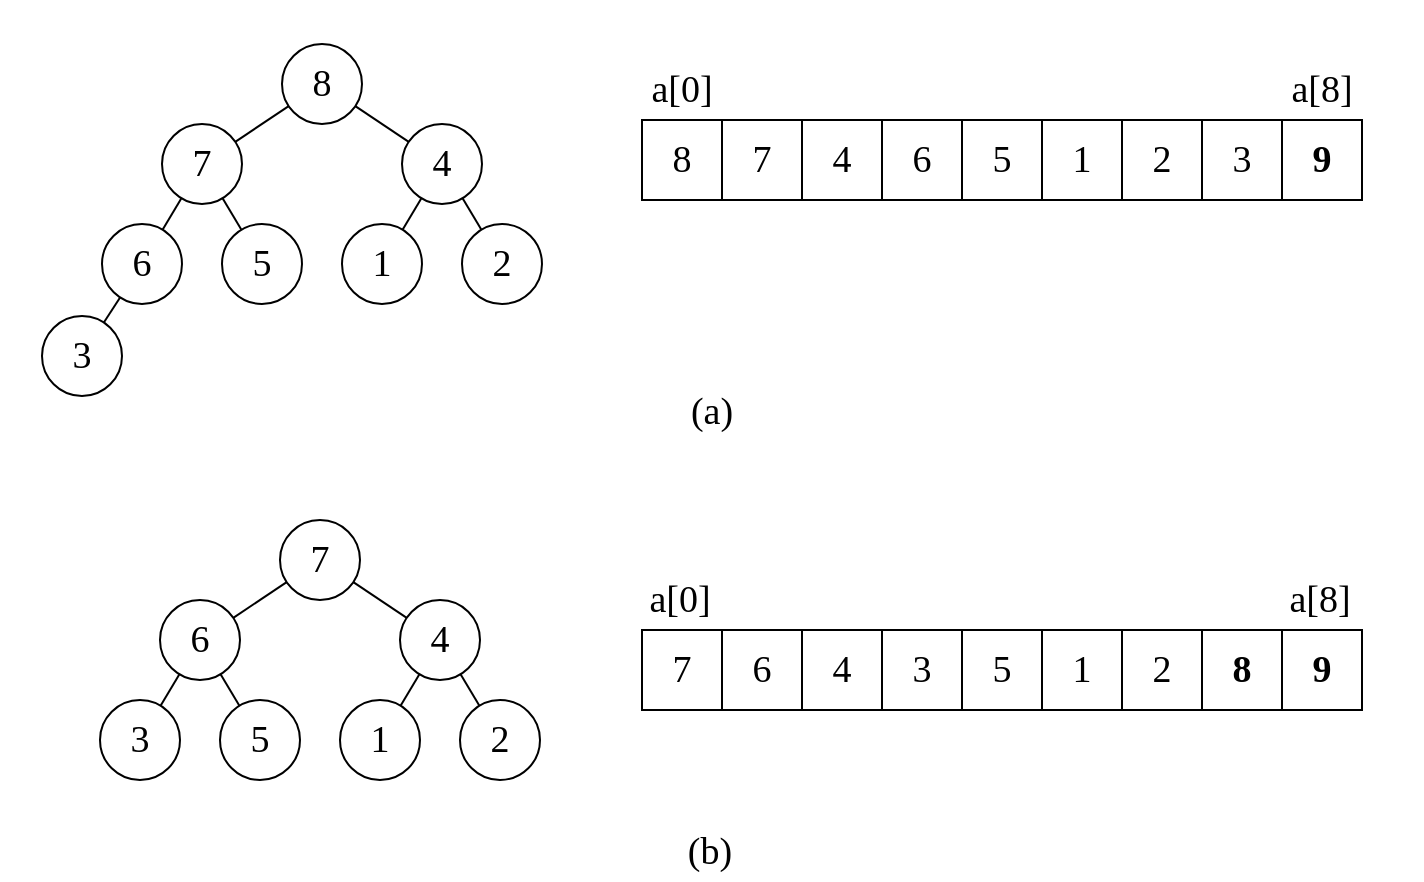 <mxfile>
    <diagram name="第 1 页" id="pViOczzthZijgpjVrPlM">
        <mxGraphModel dx="1220" dy="794" grid="1" gridSize="10" guides="1" tooltips="1" connect="1" arrows="1" fold="1" page="1" pageScale="1" pageWidth="827" pageHeight="1169" math="0" shadow="0">
            <root>
                <mxCell id="0"/>
                <mxCell id="1" parent="0"/>
                <mxCell id="6" value="&lt;font style=&quot;font-size: 19px;&quot; face=&quot;Times New Roman&quot;&gt;(a)&lt;/font&gt;" style="rounded=0;whiteSpace=wrap;html=1;container=1;verticalAlign=bottom;strokeColor=none;fillColor=none;" vertex="1" parent="1">
                    <mxGeometry x="60.0" y="250" width="710" height="220" as="geometry">
                        <mxRectangle x="177" y="190" width="50" height="40" as="alternateBounds"/>
                    </mxGeometry>
                </mxCell>
                <mxCell id="7" value="" style="group" vertex="1" connectable="0" parent="6">
                    <mxGeometry x="20.0" y="22" width="670.0" height="176" as="geometry"/>
                </mxCell>
                <mxCell id="2" value="" style="group" vertex="1" connectable="0" parent="7">
                    <mxGeometry width="250" height="176" as="geometry"/>
                </mxCell>
                <mxCell id="1-Y5DaHRuDD5FXIdI6mk-96" value="8" style="ellipse;whiteSpace=wrap;html=1;fontFamily=Times New Roman;fontSize=19;fillColor=none;strokeColor=default;" parent="2" vertex="1">
                    <mxGeometry x="120" width="40" height="40" as="geometry"/>
                </mxCell>
                <mxCell id="1-Y5DaHRuDD5FXIdI6mk-99" value="7" style="ellipse;whiteSpace=wrap;html=1;fontFamily=Times New Roman;fontSize=19;fillColor=none;strokeColor=default;" parent="2" vertex="1">
                    <mxGeometry x="60" y="40" width="40" height="40" as="geometry"/>
                </mxCell>
                <mxCell id="1-Y5DaHRuDD5FXIdI6mk-94" style="rounded=0;orthogonalLoop=1;jettySize=auto;html=1;endArrow=none;endFill=0;strokeColor=default;" parent="2" source="1-Y5DaHRuDD5FXIdI6mk-96" target="1-Y5DaHRuDD5FXIdI6mk-99" edge="1">
                    <mxGeometry relative="1" as="geometry"/>
                </mxCell>
                <mxCell id="1-Y5DaHRuDD5FXIdI6mk-102" value="4" style="ellipse;whiteSpace=wrap;html=1;fontFamily=Times New Roman;fontSize=19;fillColor=none;strokeColor=default;" parent="2" vertex="1">
                    <mxGeometry x="180" y="40" width="40" height="40" as="geometry"/>
                </mxCell>
                <mxCell id="1-Y5DaHRuDD5FXIdI6mk-95" style="edgeStyle=none;shape=connector;rounded=0;orthogonalLoop=1;jettySize=auto;html=1;labelBackgroundColor=default;strokeColor=default;align=center;verticalAlign=middle;fontFamily=Helvetica;fontSize=11;fontColor=default;endArrow=none;endFill=0;" parent="2" source="1-Y5DaHRuDD5FXIdI6mk-96" target="1-Y5DaHRuDD5FXIdI6mk-102" edge="1">
                    <mxGeometry relative="1" as="geometry"/>
                </mxCell>
                <mxCell id="1-Y5DaHRuDD5FXIdI6mk-103" value="5" style="ellipse;whiteSpace=wrap;html=1;fontFamily=Times New Roman;fontSize=19;fillColor=none;strokeColor=default;" parent="2" vertex="1">
                    <mxGeometry x="90" y="90" width="40" height="40" as="geometry"/>
                </mxCell>
                <mxCell id="1-Y5DaHRuDD5FXIdI6mk-98" style="edgeStyle=none;shape=connector;rounded=0;orthogonalLoop=1;jettySize=auto;html=1;labelBackgroundColor=default;strokeColor=default;align=center;verticalAlign=middle;fontFamily=Helvetica;fontSize=11;fontColor=default;endArrow=none;endFill=0;" parent="2" source="1-Y5DaHRuDD5FXIdI6mk-99" target="1-Y5DaHRuDD5FXIdI6mk-103" edge="1">
                    <mxGeometry relative="1" as="geometry"/>
                </mxCell>
                <mxCell id="1-Y5DaHRuDD5FXIdI6mk-104" value="1" style="ellipse;whiteSpace=wrap;html=1;fontFamily=Times New Roman;fontSize=19;fillColor=none;strokeColor=default;" parent="2" vertex="1">
                    <mxGeometry x="150" y="90" width="40" height="40" as="geometry"/>
                </mxCell>
                <mxCell id="1-Y5DaHRuDD5FXIdI6mk-100" style="edgeStyle=none;shape=connector;rounded=0;orthogonalLoop=1;jettySize=auto;html=1;labelBackgroundColor=default;strokeColor=default;align=center;verticalAlign=middle;fontFamily=Helvetica;fontSize=11;fontColor=default;endArrow=none;endFill=0;" parent="2" source="1-Y5DaHRuDD5FXIdI6mk-102" target="1-Y5DaHRuDD5FXIdI6mk-104" edge="1">
                    <mxGeometry relative="1" as="geometry"/>
                </mxCell>
                <mxCell id="1-Y5DaHRuDD5FXIdI6mk-107" value="6" style="ellipse;whiteSpace=wrap;html=1;fontFamily=Times New Roman;fontSize=19;fillColor=none;strokeColor=default;" parent="2" vertex="1">
                    <mxGeometry x="30" y="90" width="40" height="40" as="geometry"/>
                </mxCell>
                <mxCell id="1-Y5DaHRuDD5FXIdI6mk-97" style="edgeStyle=none;shape=connector;rounded=0;orthogonalLoop=1;jettySize=auto;html=1;labelBackgroundColor=default;strokeColor=default;align=center;verticalAlign=middle;fontFamily=Helvetica;fontSize=11;fontColor=default;endArrow=none;endFill=0;" parent="2" source="1-Y5DaHRuDD5FXIdI6mk-99" target="1-Y5DaHRuDD5FXIdI6mk-107" edge="1">
                    <mxGeometry relative="1" as="geometry"/>
                </mxCell>
                <mxCell id="1-Y5DaHRuDD5FXIdI6mk-108" value="2" style="ellipse;whiteSpace=wrap;html=1;fontFamily=Times New Roman;fontSize=19;fillColor=none;strokeColor=default;" parent="2" vertex="1">
                    <mxGeometry x="210" y="90" width="40" height="40" as="geometry"/>
                </mxCell>
                <mxCell id="1-Y5DaHRuDD5FXIdI6mk-101" style="edgeStyle=none;shape=connector;rounded=0;orthogonalLoop=1;jettySize=auto;html=1;labelBackgroundColor=default;strokeColor=default;align=center;verticalAlign=middle;fontFamily=Helvetica;fontSize=11;fontColor=default;endArrow=none;endFill=0;" parent="2" source="1-Y5DaHRuDD5FXIdI6mk-102" target="1-Y5DaHRuDD5FXIdI6mk-108" edge="1">
                    <mxGeometry relative="1" as="geometry"/>
                </mxCell>
                <mxCell id="1-Y5DaHRuDD5FXIdI6mk-109" value="3" style="ellipse;whiteSpace=wrap;html=1;fontFamily=Times New Roman;fontSize=19;fillColor=none;strokeColor=default;" parent="2" vertex="1">
                    <mxGeometry y="136" width="40" height="40" as="geometry"/>
                </mxCell>
                <mxCell id="1-Y5DaHRuDD5FXIdI6mk-105" style="edgeStyle=none;shape=connector;rounded=0;orthogonalLoop=1;jettySize=auto;html=1;labelBackgroundColor=default;strokeColor=default;align=center;verticalAlign=middle;fontFamily=Helvetica;fontSize=11;fontColor=default;endArrow=none;endFill=0;" parent="2" source="1-Y5DaHRuDD5FXIdI6mk-107" target="1-Y5DaHRuDD5FXIdI6mk-109" edge="1">
                    <mxGeometry relative="1" as="geometry"/>
                </mxCell>
                <mxCell id="4" value="" style="group" vertex="1" connectable="0" parent="7">
                    <mxGeometry x="290.0" y="8" width="380" height="70" as="geometry"/>
                </mxCell>
                <mxCell id="1-Y5DaHRuDD5FXIdI6mk-111" value="" style="group" parent="4" vertex="1" connectable="0">
                    <mxGeometry x="10" y="30" width="120" height="40" as="geometry"/>
                </mxCell>
                <mxCell id="1-Y5DaHRuDD5FXIdI6mk-112" value="&lt;font face=&quot;Times New Roman&quot;&gt;&lt;span style=&quot;font-size: 19px;&quot;&gt;8&lt;/span&gt;&lt;/font&gt;" style="whiteSpace=wrap;html=1;aspect=fixed;" parent="1-Y5DaHRuDD5FXIdI6mk-111" vertex="1">
                    <mxGeometry width="40" height="40" as="geometry"/>
                </mxCell>
                <mxCell id="1-Y5DaHRuDD5FXIdI6mk-113" value="&lt;font face=&quot;Times New Roman&quot;&gt;&lt;span style=&quot;font-size: 19px;&quot;&gt;4&lt;/span&gt;&lt;/font&gt;" style="whiteSpace=wrap;html=1;aspect=fixed;" parent="1-Y5DaHRuDD5FXIdI6mk-111" vertex="1">
                    <mxGeometry x="80" width="40" height="40" as="geometry"/>
                </mxCell>
                <mxCell id="1-Y5DaHRuDD5FXIdI6mk-114" value="&lt;font face=&quot;Times New Roman&quot;&gt;&lt;span style=&quot;font-size: 19px;&quot;&gt;7&lt;/span&gt;&lt;/font&gt;" style="whiteSpace=wrap;html=1;aspect=fixed;" parent="1-Y5DaHRuDD5FXIdI6mk-111" vertex="1">
                    <mxGeometry x="40" width="40" height="40" as="geometry"/>
                </mxCell>
                <mxCell id="1-Y5DaHRuDD5FXIdI6mk-115" value="" style="group" parent="4" vertex="1" connectable="0">
                    <mxGeometry x="250" y="30" width="120" height="40" as="geometry"/>
                </mxCell>
                <mxCell id="1-Y5DaHRuDD5FXIdI6mk-116" value="&lt;font face=&quot;Times New Roman&quot;&gt;&lt;span style=&quot;font-size: 19px;&quot;&gt;2&lt;/span&gt;&lt;/font&gt;" style="whiteSpace=wrap;html=1;aspect=fixed;" parent="1-Y5DaHRuDD5FXIdI6mk-115" vertex="1">
                    <mxGeometry width="40" height="40" as="geometry"/>
                </mxCell>
                <mxCell id="1-Y5DaHRuDD5FXIdI6mk-117" value="&lt;font face=&quot;Times New Roman&quot;&gt;&lt;span style=&quot;font-size: 19px;&quot;&gt;&lt;b&gt;9&lt;/b&gt;&lt;/span&gt;&lt;/font&gt;" style="whiteSpace=wrap;html=1;aspect=fixed;" parent="1-Y5DaHRuDD5FXIdI6mk-115" vertex="1">
                    <mxGeometry x="80" width="40" height="40" as="geometry"/>
                </mxCell>
                <mxCell id="1-Y5DaHRuDD5FXIdI6mk-118" value="&lt;font face=&quot;Times New Roman&quot;&gt;&lt;span style=&quot;font-size: 19px;&quot;&gt;3&lt;/span&gt;&lt;/font&gt;" style="whiteSpace=wrap;html=1;aspect=fixed;" parent="1-Y5DaHRuDD5FXIdI6mk-115" vertex="1">
                    <mxGeometry x="40" width="40" height="40" as="geometry"/>
                </mxCell>
                <mxCell id="1-Y5DaHRuDD5FXIdI6mk-119" value="" style="group" parent="4" vertex="1" connectable="0">
                    <mxGeometry x="130" y="30" width="120" height="40" as="geometry"/>
                </mxCell>
                <mxCell id="1-Y5DaHRuDD5FXIdI6mk-120" value="&lt;font face=&quot;Times New Roman&quot;&gt;&lt;span style=&quot;font-size: 19px;&quot;&gt;6&lt;/span&gt;&lt;/font&gt;" style="whiteSpace=wrap;html=1;aspect=fixed;" parent="1-Y5DaHRuDD5FXIdI6mk-119" vertex="1">
                    <mxGeometry width="40" height="40" as="geometry"/>
                </mxCell>
                <mxCell id="1-Y5DaHRuDD5FXIdI6mk-121" value="&lt;font face=&quot;Times New Roman&quot;&gt;&lt;span style=&quot;font-size: 19px;&quot;&gt;1&lt;/span&gt;&lt;/font&gt;" style="whiteSpace=wrap;html=1;aspect=fixed;" parent="1-Y5DaHRuDD5FXIdI6mk-119" vertex="1">
                    <mxGeometry x="80" width="40" height="40" as="geometry"/>
                </mxCell>
                <mxCell id="1-Y5DaHRuDD5FXIdI6mk-122" value="&lt;font face=&quot;Times New Roman&quot;&gt;&lt;span style=&quot;font-size: 19px;&quot;&gt;5&lt;/span&gt;&lt;/font&gt;" style="whiteSpace=wrap;html=1;aspect=fixed;" parent="1-Y5DaHRuDD5FXIdI6mk-119" vertex="1">
                    <mxGeometry x="40" width="40" height="40" as="geometry"/>
                </mxCell>
                <mxCell id="1-Y5DaHRuDD5FXIdI6mk-123" value="&lt;span style=&quot;font-size: 19px;&quot;&gt;a[0]&lt;/span&gt;" style="text;html=1;strokeColor=none;fillColor=none;align=center;verticalAlign=middle;whiteSpace=wrap;rounded=0;fontSize=11;fontFamily=Times New Roman;fontColor=default;" parent="4" vertex="1">
                    <mxGeometry width="60" height="30" as="geometry"/>
                </mxCell>
                <mxCell id="1-Y5DaHRuDD5FXIdI6mk-124" value="&lt;span style=&quot;font-size: 19px;&quot;&gt;a[8]&lt;/span&gt;" style="text;html=1;strokeColor=none;fillColor=none;align=center;verticalAlign=middle;whiteSpace=wrap;rounded=0;fontSize=11;fontFamily=Times New Roman;fontColor=default;" parent="4" vertex="1">
                    <mxGeometry x="320" width="60" height="30" as="geometry"/>
                </mxCell>
                <mxCell id="8" value="&lt;font style=&quot;font-size: 19px;&quot; face=&quot;Times New Roman&quot;&gt;(b)&lt;/font&gt;" style="rounded=0;whiteSpace=wrap;html=1;container=1;verticalAlign=bottom;strokeColor=none;fillColor=none;" vertex="1" parent="1">
                    <mxGeometry x="59.0" y="470" width="710" height="220" as="geometry">
                        <mxRectangle x="177" y="190" width="50" height="40" as="alternateBounds"/>
                    </mxGeometry>
                </mxCell>
                <mxCell id="41" value="" style="group" vertex="1" connectable="0" parent="8">
                    <mxGeometry x="50.0" y="40" width="660.0" height="140" as="geometry"/>
                </mxCell>
                <mxCell id="3" value="" style="group" vertex="1" connectable="0" parent="41">
                    <mxGeometry width="220" height="130" as="geometry"/>
                </mxCell>
                <mxCell id="1-Y5DaHRuDD5FXIdI6mk-127" value="7" style="ellipse;whiteSpace=wrap;html=1;fontFamily=Times New Roman;fontSize=19;fillColor=none;strokeColor=default;" parent="3" vertex="1">
                    <mxGeometry x="90" width="40" height="40" as="geometry"/>
                </mxCell>
                <mxCell id="1-Y5DaHRuDD5FXIdI6mk-130" value="6" style="ellipse;whiteSpace=wrap;html=1;fontFamily=Times New Roman;fontSize=19;fillColor=none;strokeColor=default;" parent="3" vertex="1">
                    <mxGeometry x="30" y="40" width="40" height="40" as="geometry"/>
                </mxCell>
                <mxCell id="1-Y5DaHRuDD5FXIdI6mk-125" style="rounded=0;orthogonalLoop=1;jettySize=auto;html=1;endArrow=none;endFill=0;strokeColor=default;" parent="3" source="1-Y5DaHRuDD5FXIdI6mk-127" target="1-Y5DaHRuDD5FXIdI6mk-130" edge="1">
                    <mxGeometry relative="1" as="geometry"/>
                </mxCell>
                <mxCell id="1-Y5DaHRuDD5FXIdI6mk-133" value="4" style="ellipse;whiteSpace=wrap;html=1;fontFamily=Times New Roman;fontSize=19;fillColor=none;strokeColor=default;" parent="3" vertex="1">
                    <mxGeometry x="150" y="40" width="40" height="40" as="geometry"/>
                </mxCell>
                <mxCell id="1-Y5DaHRuDD5FXIdI6mk-126" style="edgeStyle=none;shape=connector;rounded=0;orthogonalLoop=1;jettySize=auto;html=1;labelBackgroundColor=default;strokeColor=default;align=center;verticalAlign=middle;fontFamily=Helvetica;fontSize=11;fontColor=default;endArrow=none;endFill=0;" parent="3" source="1-Y5DaHRuDD5FXIdI6mk-127" target="1-Y5DaHRuDD5FXIdI6mk-133" edge="1">
                    <mxGeometry relative="1" as="geometry"/>
                </mxCell>
                <mxCell id="1-Y5DaHRuDD5FXIdI6mk-134" value="5" style="ellipse;whiteSpace=wrap;html=1;fontFamily=Times New Roman;fontSize=19;fillColor=none;strokeColor=default;" parent="3" vertex="1">
                    <mxGeometry x="60" y="90" width="40" height="40" as="geometry"/>
                </mxCell>
                <mxCell id="1-Y5DaHRuDD5FXIdI6mk-129" style="edgeStyle=none;shape=connector;rounded=0;orthogonalLoop=1;jettySize=auto;html=1;labelBackgroundColor=default;strokeColor=default;align=center;verticalAlign=middle;fontFamily=Helvetica;fontSize=11;fontColor=default;endArrow=none;endFill=0;" parent="3" source="1-Y5DaHRuDD5FXIdI6mk-130" target="1-Y5DaHRuDD5FXIdI6mk-134" edge="1">
                    <mxGeometry relative="1" as="geometry"/>
                </mxCell>
                <mxCell id="1-Y5DaHRuDD5FXIdI6mk-135" value="1" style="ellipse;whiteSpace=wrap;html=1;fontFamily=Times New Roman;fontSize=19;fillColor=none;strokeColor=default;" parent="3" vertex="1">
                    <mxGeometry x="120" y="90" width="40" height="40" as="geometry"/>
                </mxCell>
                <mxCell id="1-Y5DaHRuDD5FXIdI6mk-131" style="edgeStyle=none;shape=connector;rounded=0;orthogonalLoop=1;jettySize=auto;html=1;labelBackgroundColor=default;strokeColor=default;align=center;verticalAlign=middle;fontFamily=Helvetica;fontSize=11;fontColor=default;endArrow=none;endFill=0;" parent="3" source="1-Y5DaHRuDD5FXIdI6mk-133" target="1-Y5DaHRuDD5FXIdI6mk-135" edge="1">
                    <mxGeometry relative="1" as="geometry"/>
                </mxCell>
                <mxCell id="1-Y5DaHRuDD5FXIdI6mk-138" value="3" style="ellipse;whiteSpace=wrap;html=1;fontFamily=Times New Roman;fontSize=19;fillColor=none;strokeColor=default;" parent="3" vertex="1">
                    <mxGeometry y="90" width="40" height="40" as="geometry"/>
                </mxCell>
                <mxCell id="1-Y5DaHRuDD5FXIdI6mk-128" style="edgeStyle=none;shape=connector;rounded=0;orthogonalLoop=1;jettySize=auto;html=1;labelBackgroundColor=default;strokeColor=default;align=center;verticalAlign=middle;fontFamily=Helvetica;fontSize=11;fontColor=default;endArrow=none;endFill=0;" parent="3" source="1-Y5DaHRuDD5FXIdI6mk-130" target="1-Y5DaHRuDD5FXIdI6mk-138" edge="1">
                    <mxGeometry relative="1" as="geometry"/>
                </mxCell>
                <mxCell id="1-Y5DaHRuDD5FXIdI6mk-139" value="2" style="ellipse;whiteSpace=wrap;html=1;fontFamily=Times New Roman;fontSize=19;fillColor=none;strokeColor=default;" parent="3" vertex="1">
                    <mxGeometry x="180" y="90" width="40" height="40" as="geometry"/>
                </mxCell>
                <mxCell id="1-Y5DaHRuDD5FXIdI6mk-132" style="edgeStyle=none;shape=connector;rounded=0;orthogonalLoop=1;jettySize=auto;html=1;labelBackgroundColor=default;strokeColor=default;align=center;verticalAlign=middle;fontFamily=Helvetica;fontSize=11;fontColor=default;endArrow=none;endFill=0;" parent="3" source="1-Y5DaHRuDD5FXIdI6mk-133" target="1-Y5DaHRuDD5FXIdI6mk-139" edge="1">
                    <mxGeometry relative="1" as="geometry"/>
                </mxCell>
                <mxCell id="5" value="" style="group" vertex="1" connectable="0" parent="41">
                    <mxGeometry x="260.0" y="25" width="400" height="115" as="geometry"/>
                </mxCell>
                <mxCell id="1-Y5DaHRuDD5FXIdI6mk-142" value="" style="group" parent="5" vertex="1" connectable="0">
                    <mxGeometry x="11" y="30" width="120" height="40" as="geometry"/>
                </mxCell>
                <mxCell id="1-Y5DaHRuDD5FXIdI6mk-143" value="&lt;font face=&quot;Times New Roman&quot;&gt;&lt;span style=&quot;font-size: 19px;&quot;&gt;7&lt;/span&gt;&lt;/font&gt;" style="whiteSpace=wrap;html=1;aspect=fixed;" parent="1-Y5DaHRuDD5FXIdI6mk-142" vertex="1">
                    <mxGeometry width="40" height="40" as="geometry"/>
                </mxCell>
                <mxCell id="1-Y5DaHRuDD5FXIdI6mk-144" value="&lt;font face=&quot;Times New Roman&quot;&gt;&lt;span style=&quot;font-size: 19px;&quot;&gt;4&lt;/span&gt;&lt;/font&gt;" style="whiteSpace=wrap;html=1;aspect=fixed;" parent="1-Y5DaHRuDD5FXIdI6mk-142" vertex="1">
                    <mxGeometry x="80" width="40" height="40" as="geometry"/>
                </mxCell>
                <mxCell id="1-Y5DaHRuDD5FXIdI6mk-145" value="&lt;font face=&quot;Times New Roman&quot;&gt;&lt;span style=&quot;font-size: 19px;&quot;&gt;6&lt;/span&gt;&lt;/font&gt;" style="whiteSpace=wrap;html=1;aspect=fixed;" parent="1-Y5DaHRuDD5FXIdI6mk-142" vertex="1">
                    <mxGeometry x="40" width="40" height="40" as="geometry"/>
                </mxCell>
                <mxCell id="1-Y5DaHRuDD5FXIdI6mk-146" value="" style="group" parent="5" vertex="1" connectable="0">
                    <mxGeometry x="251" y="30" width="120" height="40" as="geometry"/>
                </mxCell>
                <mxCell id="1-Y5DaHRuDD5FXIdI6mk-147" value="&lt;font face=&quot;Times New Roman&quot;&gt;&lt;span style=&quot;font-size: 19px;&quot;&gt;2&lt;/span&gt;&lt;/font&gt;" style="whiteSpace=wrap;html=1;aspect=fixed;" parent="1-Y5DaHRuDD5FXIdI6mk-146" vertex="1">
                    <mxGeometry width="40" height="40" as="geometry"/>
                </mxCell>
                <mxCell id="1-Y5DaHRuDD5FXIdI6mk-148" value="&lt;font face=&quot;Times New Roman&quot;&gt;&lt;span style=&quot;font-size: 19px;&quot;&gt;&lt;b&gt;9&lt;/b&gt;&lt;/span&gt;&lt;/font&gt;" style="whiteSpace=wrap;html=1;aspect=fixed;" parent="1-Y5DaHRuDD5FXIdI6mk-146" vertex="1">
                    <mxGeometry x="80" width="40" height="40" as="geometry"/>
                </mxCell>
                <mxCell id="1-Y5DaHRuDD5FXIdI6mk-149" value="&lt;font face=&quot;Times New Roman&quot;&gt;&lt;span style=&quot;font-size: 19px;&quot;&gt;&lt;b&gt;8&lt;/b&gt;&lt;/span&gt;&lt;/font&gt;" style="whiteSpace=wrap;html=1;aspect=fixed;" parent="1-Y5DaHRuDD5FXIdI6mk-146" vertex="1">
                    <mxGeometry x="40" width="40" height="40" as="geometry"/>
                </mxCell>
                <mxCell id="1-Y5DaHRuDD5FXIdI6mk-150" value="" style="group" parent="5" vertex="1" connectable="0">
                    <mxGeometry x="131" y="30" width="120" height="40" as="geometry"/>
                </mxCell>
                <mxCell id="1-Y5DaHRuDD5FXIdI6mk-151" value="&lt;font face=&quot;Times New Roman&quot;&gt;&lt;span style=&quot;font-size: 19px;&quot;&gt;3&lt;/span&gt;&lt;/font&gt;" style="whiteSpace=wrap;html=1;aspect=fixed;" parent="1-Y5DaHRuDD5FXIdI6mk-150" vertex="1">
                    <mxGeometry width="40" height="40" as="geometry"/>
                </mxCell>
                <mxCell id="1-Y5DaHRuDD5FXIdI6mk-152" value="&lt;font face=&quot;Times New Roman&quot;&gt;&lt;span style=&quot;font-size: 19px;&quot;&gt;1&lt;/span&gt;&lt;/font&gt;" style="whiteSpace=wrap;html=1;aspect=fixed;" parent="1-Y5DaHRuDD5FXIdI6mk-150" vertex="1">
                    <mxGeometry x="80" width="40" height="40" as="geometry"/>
                </mxCell>
                <mxCell id="1-Y5DaHRuDD5FXIdI6mk-153" value="&lt;font face=&quot;Times New Roman&quot;&gt;&lt;span style=&quot;font-size: 19px;&quot;&gt;5&lt;/span&gt;&lt;/font&gt;" style="whiteSpace=wrap;html=1;aspect=fixed;" parent="1-Y5DaHRuDD5FXIdI6mk-150" vertex="1">
                    <mxGeometry x="40" width="40" height="40" as="geometry"/>
                </mxCell>
                <mxCell id="1-Y5DaHRuDD5FXIdI6mk-154" value="&lt;span style=&quot;font-size: 19px;&quot;&gt;a[0]&lt;/span&gt;" style="text;html=1;strokeColor=none;fillColor=none;align=center;verticalAlign=middle;whiteSpace=wrap;rounded=0;fontSize=11;fontFamily=Times New Roman;fontColor=default;" parent="5" vertex="1">
                    <mxGeometry width="60" height="30" as="geometry"/>
                </mxCell>
                <mxCell id="1-Y5DaHRuDD5FXIdI6mk-155" value="&lt;span style=&quot;font-size: 19px;&quot;&gt;a[8]&lt;/span&gt;" style="text;html=1;strokeColor=none;fillColor=none;align=center;verticalAlign=middle;whiteSpace=wrap;rounded=0;fontSize=11;fontFamily=Times New Roman;fontColor=default;" parent="5" vertex="1">
                    <mxGeometry x="320" width="60" height="30" as="geometry"/>
                </mxCell>
            </root>
        </mxGraphModel>
    </diagram>
</mxfile>